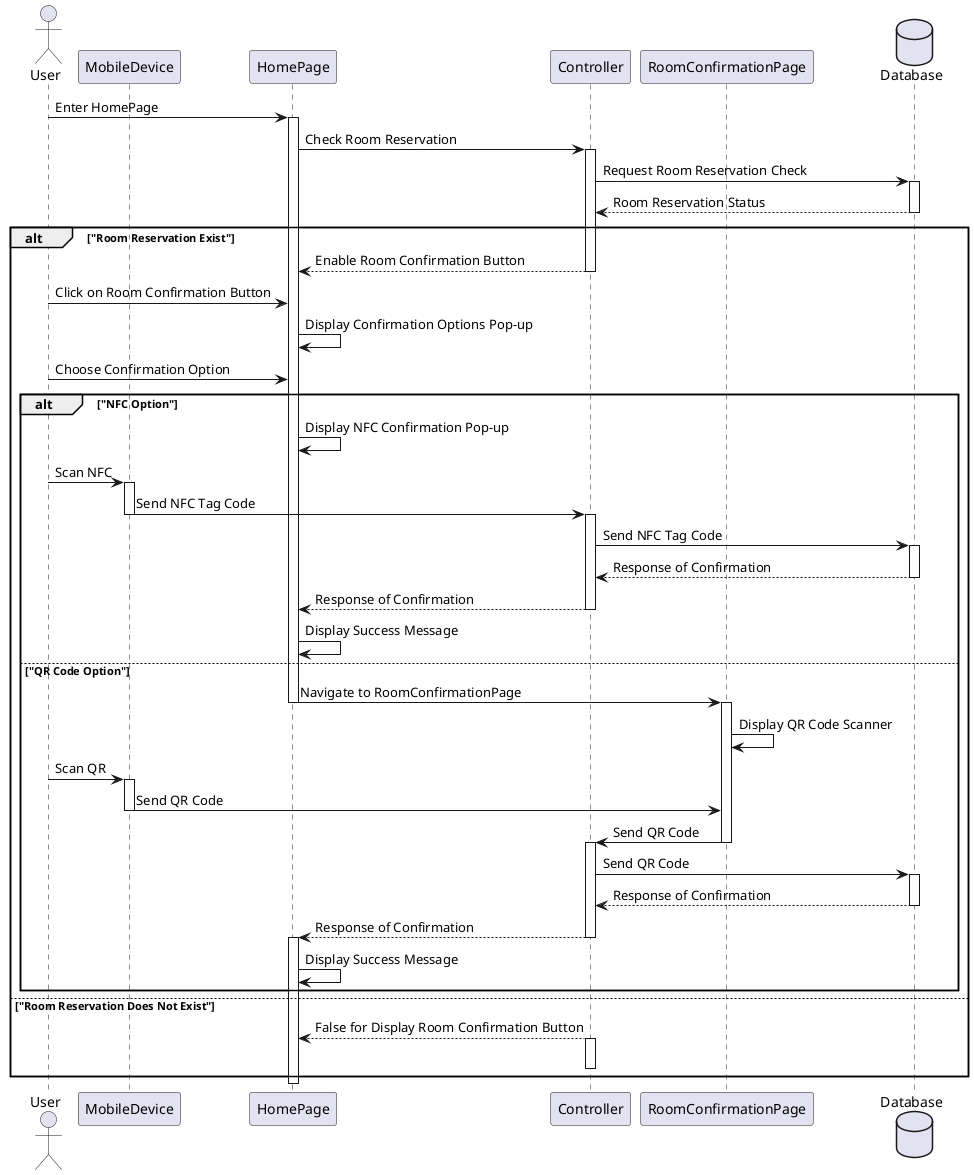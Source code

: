 @startuml CheckReservation
actor User
participant MobileDevice as MobileDevice
participant HomePage as HomePage
participant Controller as Controller
participant RoomConfirmationPage as RoomConfirmationPage
database Database

User -> HomePage: Enter HomePage
activate HomePage

HomePage -> Controller: Check Room Reservation
activate Controller

Controller -> Database: Request Room Reservation Check
activate Database

Database --> Controller:  Room Reservation Status
deactivate Database

alt "Room Reservation Exist"
    Controller --> HomePage: Enable Room Confirmation Button
    deactivate Controller

    User -> HomePage: Click on Room Confirmation Button
    HomePage -> HomePage: Display Confirmation Options Pop-up
    
    User -> HomePage: Choose Confirmation Option

    alt "NFC Option"
        HomePage -> HomePage: Display NFC Confirmation Pop-up
        
        User -> MobileDevice: Scan NFC
        activate MobileDevice
        MobileDevice -> Controller: Send NFC Tag Code
        
        deactivate MobileDevice
        activate Controller

        Controller -> Database: Send NFC Tag Code
        activate Database

        Database --> Controller: Response of Confirmation
        deactivate Database

        Controller --> HomePage: Response of Confirmation
        deactivate Controller
        HomePage -> HomePage: Display Success Message
        
    else "QR Code Option"
        HomePage -> RoomConfirmationPage: Navigate to RoomConfirmationPage
        deactivate HomePage
        activate RoomConfirmationPage
        
        
        RoomConfirmationPage -> RoomConfirmationPage: Display QR Code Scanner
        
        User -> MobileDevice: Scan QR
        activate MobileDevice
        
        MobileDevice -> RoomConfirmationPage: Send QR Code
        deactivate MobileDevice

        RoomConfirmationPage -> Controller: Send QR Code 
        deactivate RoomConfirmationPage
        activate Controller

        Controller -> Database: Send QR Code 
        activate Database

        Database --> Controller:  Response of Confirmation
        deactivate Database

        
        Controller --> HomePage:  Response of Confirmation 
        deactivate Controller
        activate HomePage
        
        HomePage -> HomePage: Display Success Message
    end
else "Room Reservation Does Not Exist"
    Controller --> HomePage:  False for Display Room Confirmation Button
    activate Controller
    deactivate Controller
end

deactivate HomePage
@enduml

